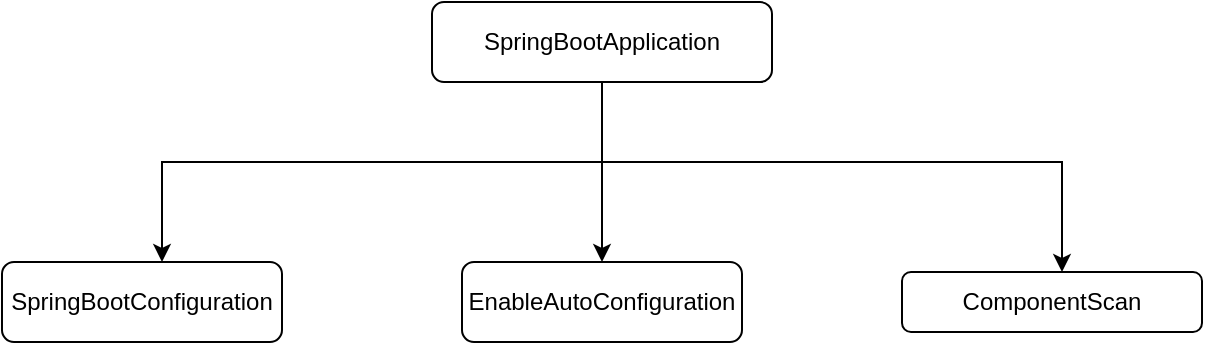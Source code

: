 <mxfile version="16.6.2" type="github">
  <diagram id="pjRBr59LjtW6QD2h7RY8" name="SpringBoot">
    <mxGraphModel dx="2013" dy="621" grid="1" gridSize="10" guides="1" tooltips="1" connect="1" arrows="1" fold="1" page="1" pageScale="1" pageWidth="827" pageHeight="1169" math="0" shadow="0">
      <root>
        <mxCell id="0" />
        <mxCell id="1" parent="0" />
        <mxCell id="f4QNviXpHn-N0JODFs1I-4" value="" style="edgeStyle=orthogonalEdgeStyle;rounded=0;orthogonalLoop=1;jettySize=auto;html=1;" edge="1" parent="1" target="f4QNviXpHn-N0JODFs1I-3">
          <mxGeometry relative="1" as="geometry">
            <mxPoint x="280" y="90" as="sourcePoint" />
            <Array as="points">
              <mxPoint x="280" y="130" />
              <mxPoint x="60" y="130" />
            </Array>
          </mxGeometry>
        </mxCell>
        <mxCell id="f4QNviXpHn-N0JODFs1I-6" value="" style="edgeStyle=orthogonalEdgeStyle;rounded=0;orthogonalLoop=1;jettySize=auto;html=1;" edge="1" parent="1" source="f4QNviXpHn-N0JODFs1I-2" target="f4QNviXpHn-N0JODFs1I-5">
          <mxGeometry relative="1" as="geometry" />
        </mxCell>
        <mxCell id="f4QNviXpHn-N0JODFs1I-8" value="" style="edgeStyle=orthogonalEdgeStyle;rounded=0;orthogonalLoop=1;jettySize=auto;html=1;" edge="1" parent="1" source="f4QNviXpHn-N0JODFs1I-2" target="f4QNviXpHn-N0JODFs1I-7">
          <mxGeometry relative="1" as="geometry">
            <Array as="points">
              <mxPoint x="280" y="130" />
              <mxPoint x="510" y="130" />
            </Array>
          </mxGeometry>
        </mxCell>
        <mxCell id="f4QNviXpHn-N0JODFs1I-2" value="SpringBootApplication" style="rounded=1;whiteSpace=wrap;html=1;" vertex="1" parent="1">
          <mxGeometry x="195" y="50" width="170" height="40" as="geometry" />
        </mxCell>
        <mxCell id="f4QNviXpHn-N0JODFs1I-3" value="SpringBootConfiguration" style="whiteSpace=wrap;html=1;rounded=1;" vertex="1" parent="1">
          <mxGeometry x="-20" y="180" width="140" height="40" as="geometry" />
        </mxCell>
        <mxCell id="f4QNviXpHn-N0JODFs1I-5" value="EnableAutoConfiguration" style="whiteSpace=wrap;html=1;rounded=1;" vertex="1" parent="1">
          <mxGeometry x="210" y="180" width="140" height="40" as="geometry" />
        </mxCell>
        <mxCell id="f4QNviXpHn-N0JODFs1I-7" value="ComponentScan" style="whiteSpace=wrap;html=1;rounded=1;" vertex="1" parent="1">
          <mxGeometry x="430" y="185" width="150" height="30" as="geometry" />
        </mxCell>
      </root>
    </mxGraphModel>
  </diagram>
</mxfile>
